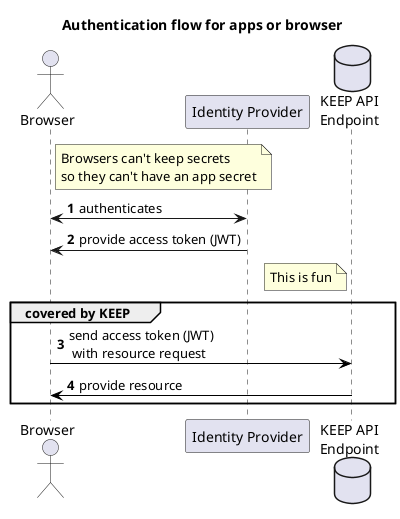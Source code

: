 @startuml WebAuth
autonumber
title Authentication flow for apps or browser
actor       "Browser" as human
participant "Identity Provider" as IdP1
database "KEEP API\nEndpoint" as keep
note right of human: Browsers can't keep secrets\nso they can't have an app secret 
human <-> IdP1: authenticates
human <- IdP1: provide access token (JWT)
note left of keep: This is fun
group covered by KEEP
human -[#000000]> keep: send access token (JWT)\n with resource request
human <[#000000]- keep: provide resource
end
@enduml